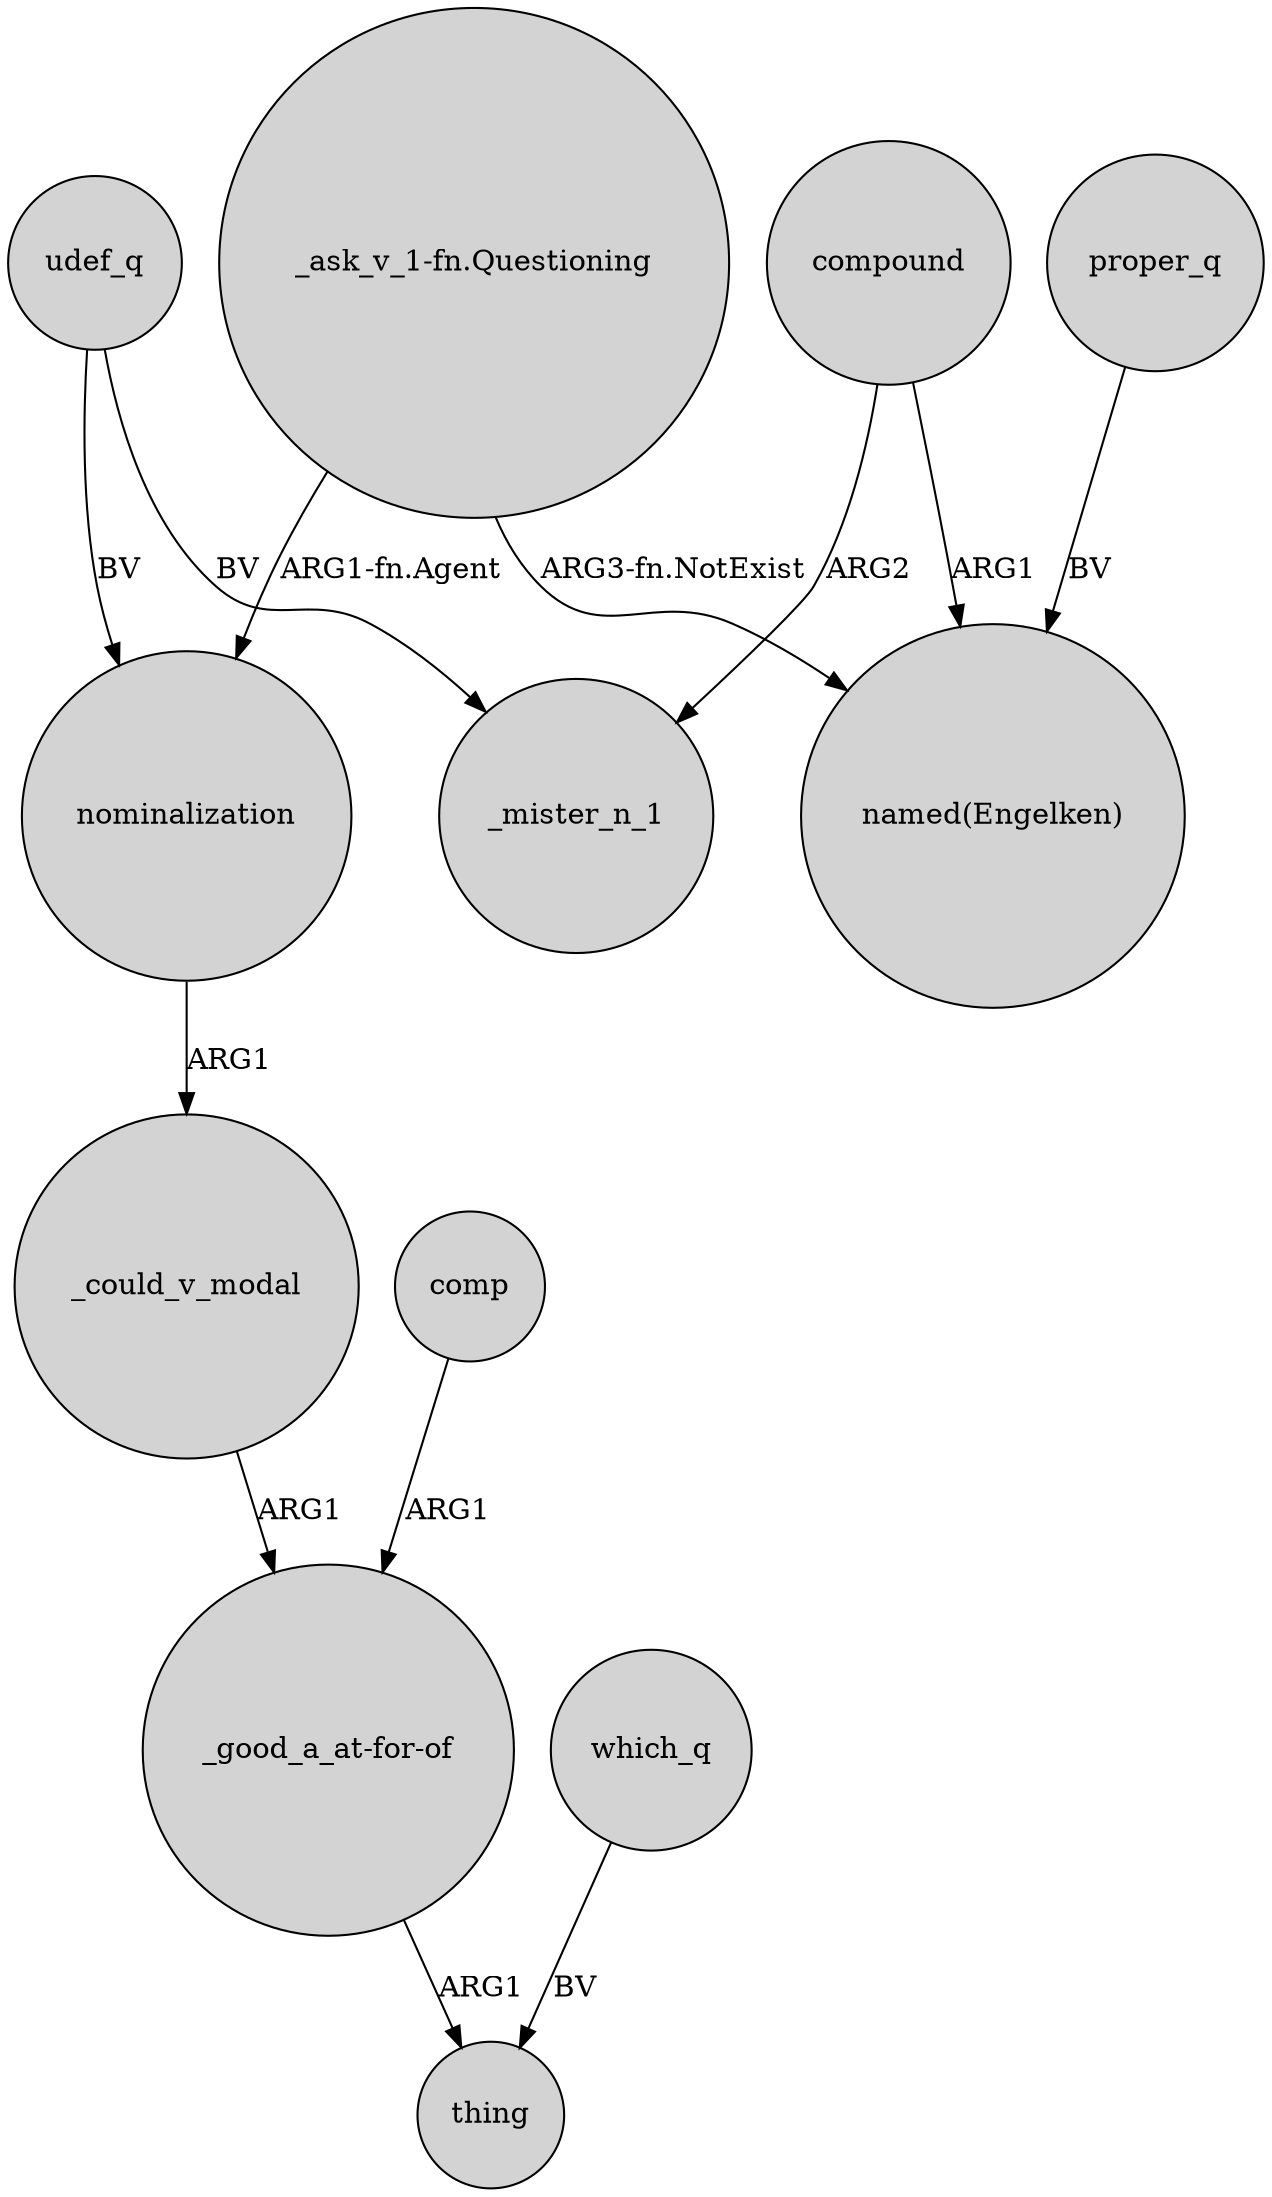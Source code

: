 digraph {
	node [shape=circle style=filled]
	"_ask_v_1-fn.Questioning" -> nominalization [label="ARG1-fn.Agent"]
	udef_q -> _mister_n_1 [label=BV]
	nominalization -> _could_v_modal [label=ARG1]
	compound -> "named(Engelken)" [label=ARG1]
	proper_q -> "named(Engelken)" [label=BV]
	_could_v_modal -> "_good_a_at-for-of" [label=ARG1]
	comp -> "_good_a_at-for-of" [label=ARG1]
	"_ask_v_1-fn.Questioning" -> "named(Engelken)" [label="ARG3-fn.NotExist"]
	udef_q -> nominalization [label=BV]
	compound -> _mister_n_1 [label=ARG2]
	which_q -> thing [label=BV]
	"_good_a_at-for-of" -> thing [label=ARG1]
}
